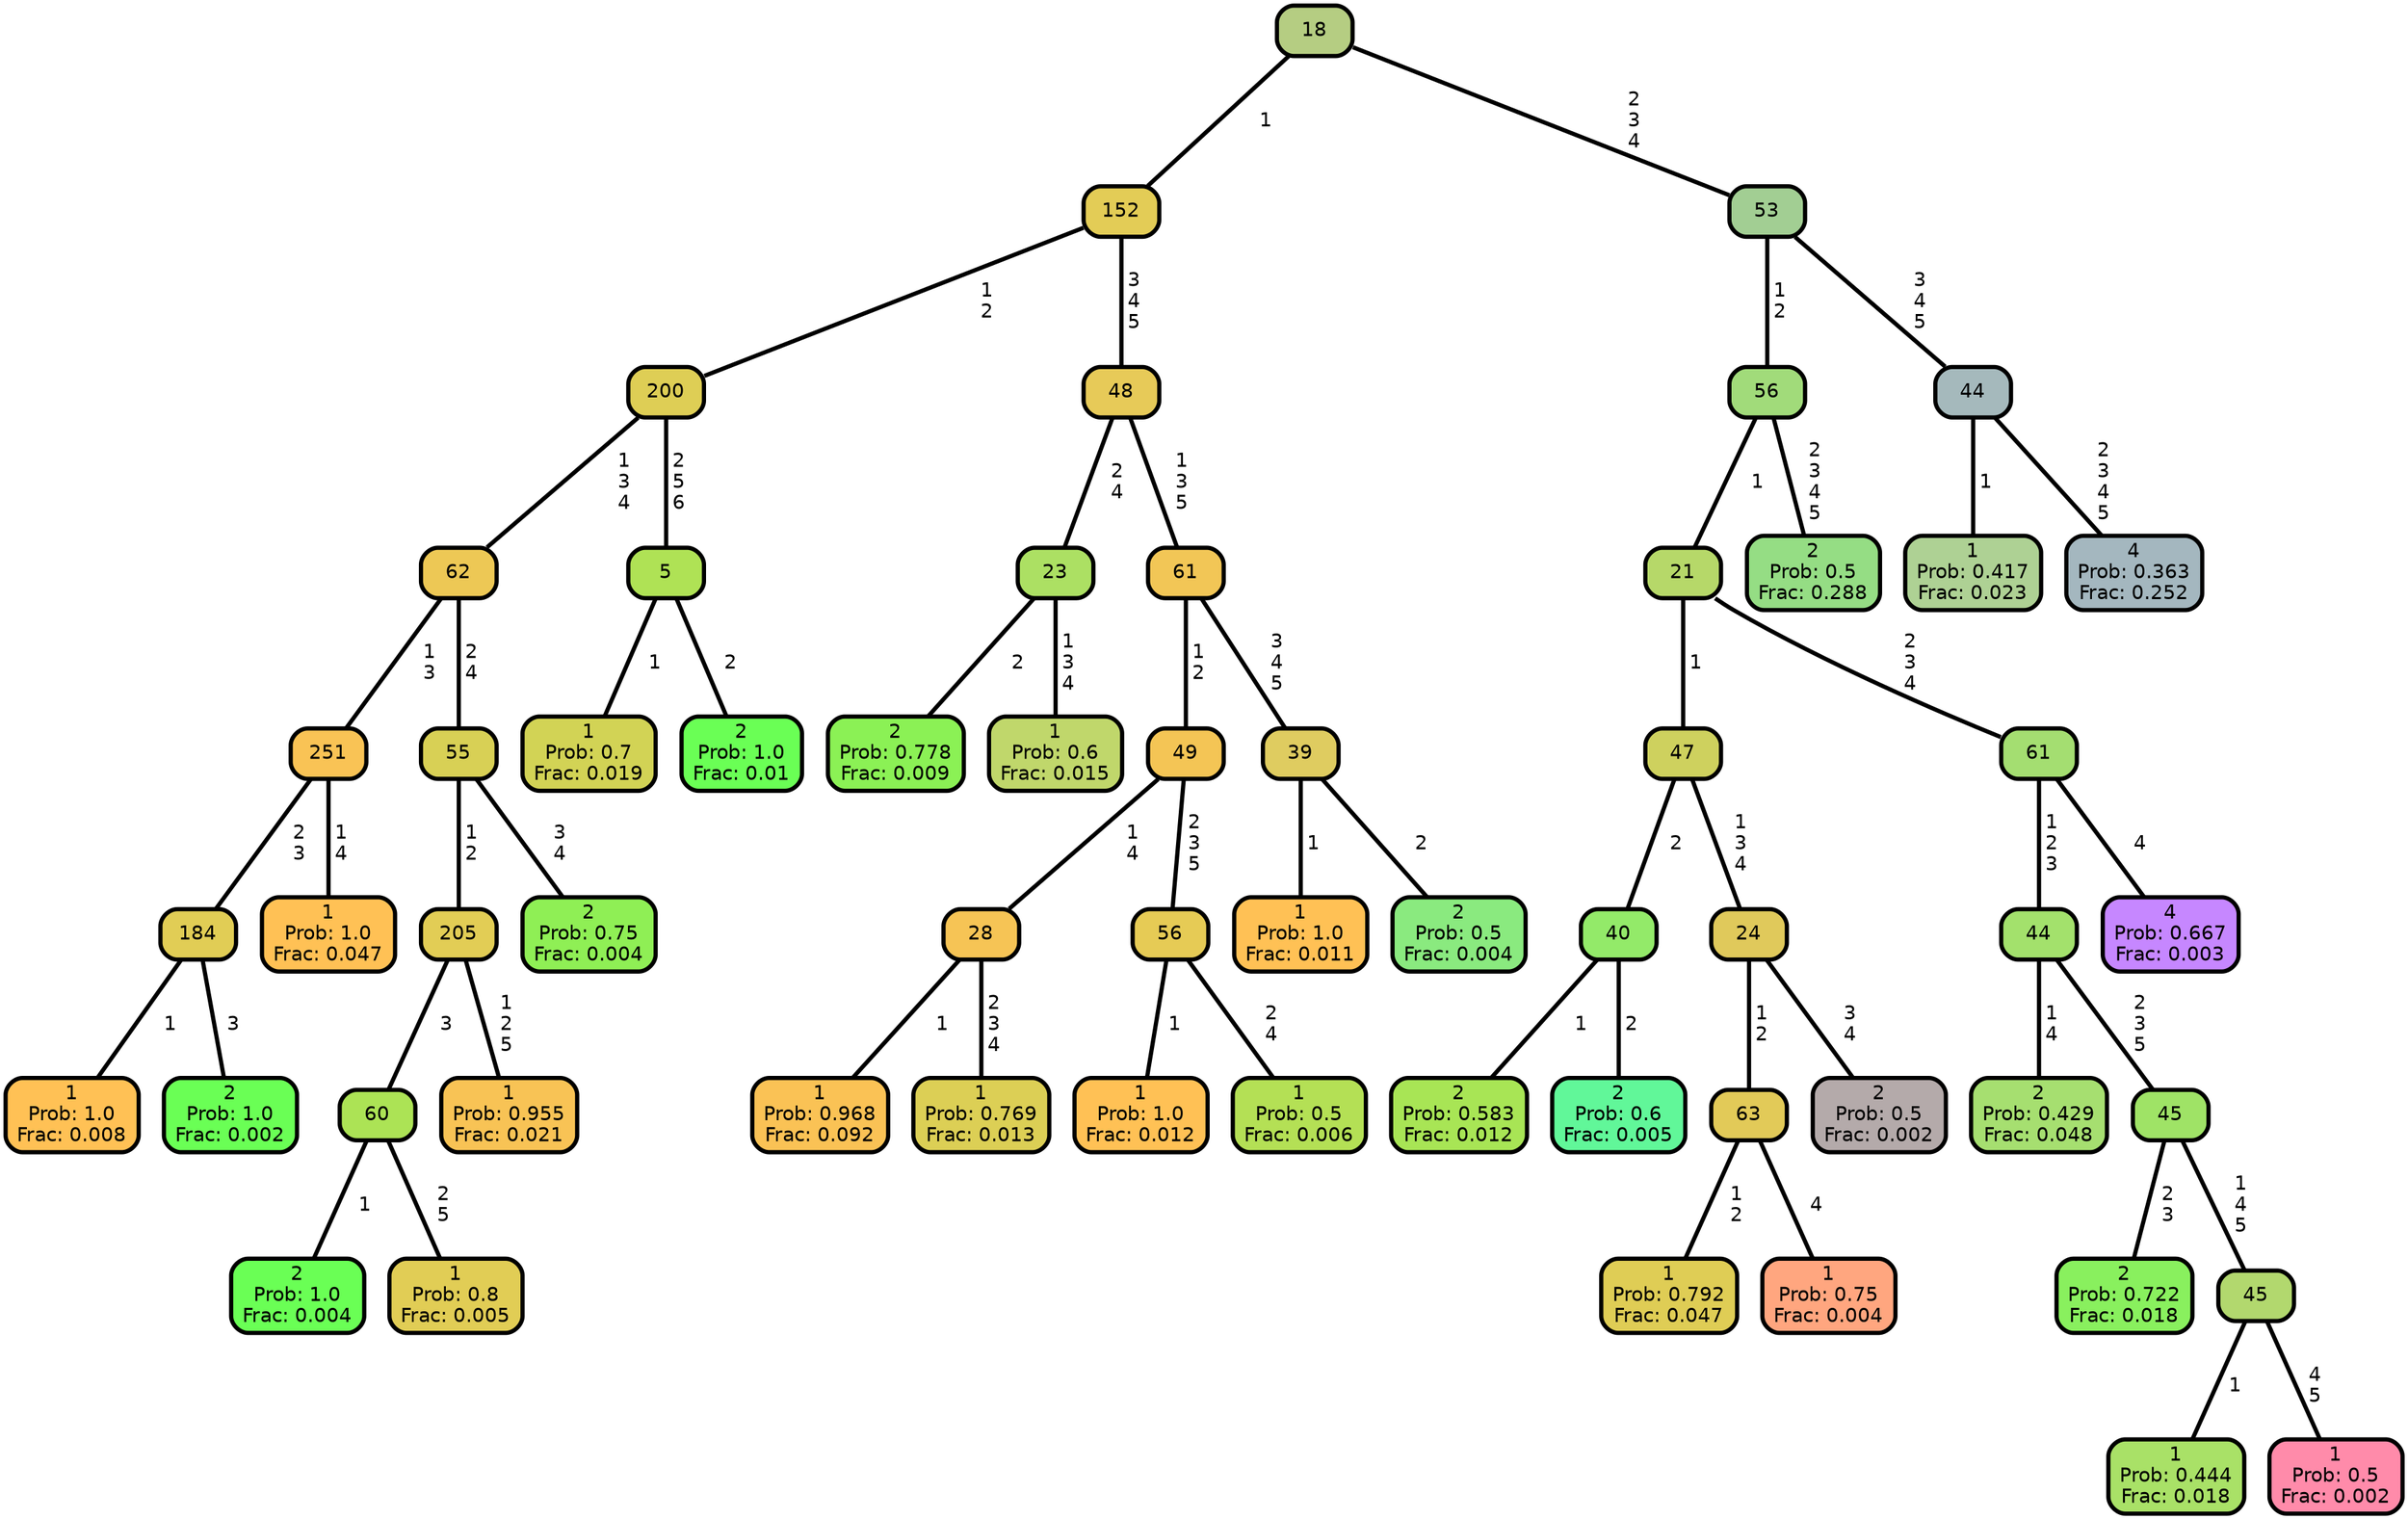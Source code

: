 graph Tree {
node [shape=box, style="filled, rounded",color="black",penwidth="3",fontcolor="black",                 fontname=helvetica] ;
graph [ranksep="0 equally", splines=straight,                 bgcolor=transparent, dpi=200] ;
edge [fontname=helvetica, color=black] ;
0 [label="1
Prob: 1.0
Frac: 0.008", fillcolor="#ffc155"] ;
1 [label="184", fillcolor="#e1cd55"] ;
2 [label="2
Prob: 1.0
Frac: 0.002", fillcolor="#6aff55"] ;
3 [label="251", fillcolor="#f9c355"] ;
4 [label="1
Prob: 1.0
Frac: 0.047", fillcolor="#ffc155"] ;
5 [label="62", fillcolor="#edc855"] ;
6 [label="2
Prob: 1.0
Frac: 0.004", fillcolor="#6aff55"] ;
7 [label="60", fillcolor="#ace355"] ;
8 [label="1
Prob: 0.8
Frac: 0.005", fillcolor="#e1cd55"] ;
9 [label="205", fillcolor="#e2cd55"] ;
10 [label="1
Prob: 0.955
Frac: 0.021", fillcolor="#f8c355"] ;
11 [label="55", fillcolor="#d8d055"] ;
12 [label="2
Prob: 0.75
Frac: 0.004", fillcolor="#8fef55"] ;
13 [label="200", fillcolor="#dece55"] ;
14 [label="1
Prob: 0.7
Frac: 0.019", fillcolor="#d2d355"] ;
15 [label="5", fillcolor="#afe255"] ;
16 [label="2
Prob: 1.0
Frac: 0.01", fillcolor="#6aff55"] ;
17 [label="152", fillcolor="#e3cc56"] ;
18 [label="2
Prob: 0.778
Frac: 0.009", fillcolor="#8bf155"] ;
19 [label="23", fillcolor="#ace063"] ;
20 [label="1
Prob: 0.6
Frac: 0.015", fillcolor="#c0d76b"] ;
21 [label="48", fillcolor="#e7ca58"] ;
22 [label="1
Prob: 0.968
Frac: 0.092", fillcolor="#fac255"] ;
23 [label="28", fillcolor="#f6c455"] ;
24 [label="1
Prob: 0.769
Frac: 0.013", fillcolor="#dccf55"] ;
25 [label="49", fillcolor="#f4c555"] ;
26 [label="1
Prob: 1.0
Frac: 0.012", fillcolor="#ffc155"] ;
27 [label="56", fillcolor="#e6cb55"] ;
28 [label="1
Prob: 0.5
Frac: 0.006", fillcolor="#b4e055"] ;
29 [label="61", fillcolor="#f2c656"] ;
30 [label="1
Prob: 1.0
Frac: 0.011", fillcolor="#ffc155"] ;
31 [label="39", fillcolor="#dfcc60"] ;
32 [label="2
Prob: 0.5
Frac: 0.004", fillcolor="#8aea7f"] ;
33 [label="18", fillcolor="#b5cd82"] ;
34 [label="2
Prob: 0.583
Frac: 0.012", fillcolor="#a8e555"] ;
35 [label="40", fillcolor="#93ea69"] ;
36 [label="2
Prob: 0.6
Frac: 0.005", fillcolor="#61f799"] ;
37 [label="47", fillcolor="#ced15e"] ;
38 [label="1
Prob: 0.792
Frac: 0.047", fillcolor="#dfcd55"] ;
39 [label="63", fillcolor="#e2ca58"] ;
40 [label="1
Prob: 0.75
Frac: 0.004", fillcolor="#ffa67f"] ;
41 [label="24", fillcolor="#e0c95b"] ;
42 [label="2
Prob: 0.5
Frac: 0.002", fillcolor="#b4aaaa"] ;
43 [label="21", fillcolor="#b6d869"] ;
44 [label="2
Prob: 0.429
Frac: 0.048", fillcolor="#a6df70"] ;
45 [label="44", fillcolor="#a3e16c"] ;
46 [label="2
Prob: 0.722
Frac: 0.018", fillcolor="#89f05e"] ;
47 [label="45", fillcolor="#9fe366"] ;
48 [label="1
Prob: 0.444
Frac: 0.018", fillcolor="#a9e167"] ;
49 [label="45", fillcolor="#b2d86e"] ;
50 [label="1
Prob: 0.5
Frac: 0.002", fillcolor="#ff8baa"] ;
51 [label="61", fillcolor="#a4de71"] ;
52 [label="4
Prob: 0.667
Frac: 0.003", fillcolor="#c687ff"] ;
53 [label="56", fillcolor="#a1db7a"] ;
54 [label="2
Prob: 0.5
Frac: 0.288", fillcolor="#95dd84"] ;
55 [label="53", fillcolor="#a2ce93"] ;
56 [label="1
Prob: 0.417
Frac: 0.023", fillcolor="#aed194"] ;
57 [label="44", fillcolor="#a5b9bc"] ;
58 [label="4
Prob: 0.363
Frac: 0.252", fillcolor="#a4b7bf"] ;
1 -- 0 [label=" 1",penwidth=3] ;
1 -- 2 [label=" 3",penwidth=3] ;
3 -- 1 [label=" 2\n 3",penwidth=3] ;
3 -- 4 [label=" 1\n 4",penwidth=3] ;
5 -- 3 [label=" 1\n 3",penwidth=3] ;
5 -- 11 [label=" 2\n 4",penwidth=3] ;
7 -- 6 [label=" 1",penwidth=3] ;
7 -- 8 [label=" 2\n 5",penwidth=3] ;
9 -- 7 [label=" 3",penwidth=3] ;
9 -- 10 [label=" 1\n 2\n 5",penwidth=3] ;
11 -- 9 [label=" 1\n 2",penwidth=3] ;
11 -- 12 [label=" 3\n 4",penwidth=3] ;
13 -- 5 [label=" 1\n 3\n 4",penwidth=3] ;
13 -- 15 [label=" 2\n 5\n 6",penwidth=3] ;
15 -- 14 [label=" 1",penwidth=3] ;
15 -- 16 [label=" 2",penwidth=3] ;
17 -- 13 [label=" 1\n 2",penwidth=3] ;
17 -- 21 [label=" 3\n 4\n 5",penwidth=3] ;
19 -- 18 [label=" 2",penwidth=3] ;
19 -- 20 [label=" 1\n 3\n 4",penwidth=3] ;
21 -- 19 [label=" 2\n 4",penwidth=3] ;
21 -- 29 [label=" 1\n 3\n 5",penwidth=3] ;
23 -- 22 [label=" 1",penwidth=3] ;
23 -- 24 [label=" 2\n 3\n 4",penwidth=3] ;
25 -- 23 [label=" 1\n 4",penwidth=3] ;
25 -- 27 [label=" 2\n 3\n 5",penwidth=3] ;
27 -- 26 [label=" 1",penwidth=3] ;
27 -- 28 [label=" 2\n 4",penwidth=3] ;
29 -- 25 [label=" 1\n 2",penwidth=3] ;
29 -- 31 [label=" 3\n 4\n 5",penwidth=3] ;
31 -- 30 [label=" 1",penwidth=3] ;
31 -- 32 [label=" 2",penwidth=3] ;
33 -- 17 [label=" 1",penwidth=3] ;
33 -- 55 [label=" 2\n 3\n 4",penwidth=3] ;
35 -- 34 [label=" 1",penwidth=3] ;
35 -- 36 [label=" 2",penwidth=3] ;
37 -- 35 [label=" 2",penwidth=3] ;
37 -- 41 [label=" 1\n 3\n 4",penwidth=3] ;
39 -- 38 [label=" 1\n 2",penwidth=3] ;
39 -- 40 [label=" 4",penwidth=3] ;
41 -- 39 [label=" 1\n 2",penwidth=3] ;
41 -- 42 [label=" 3\n 4",penwidth=3] ;
43 -- 37 [label=" 1",penwidth=3] ;
43 -- 51 [label=" 2\n 3\n 4",penwidth=3] ;
45 -- 44 [label=" 1\n 4",penwidth=3] ;
45 -- 47 [label=" 2\n 3\n 5",penwidth=3] ;
47 -- 46 [label=" 2\n 3",penwidth=3] ;
47 -- 49 [label=" 1\n 4\n 5",penwidth=3] ;
49 -- 48 [label=" 1",penwidth=3] ;
49 -- 50 [label=" 4\n 5",penwidth=3] ;
51 -- 45 [label=" 1\n 2\n 3",penwidth=3] ;
51 -- 52 [label=" 4",penwidth=3] ;
53 -- 43 [label=" 1",penwidth=3] ;
53 -- 54 [label=" 2\n 3\n 4\n 5",penwidth=3] ;
55 -- 53 [label=" 1\n 2",penwidth=3] ;
55 -- 57 [label=" 3\n 4\n 5",penwidth=3] ;
57 -- 56 [label=" 1",penwidth=3] ;
57 -- 58 [label=" 2\n 3\n 4\n 5",penwidth=3] ;
{rank = same;}}